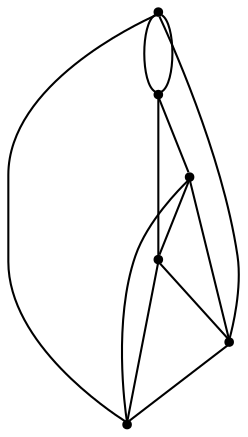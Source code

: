 graph {
  node [shape=point,comment="{\"directed\":false,\"doi\":\"10.1007/978-3-319-27261-0_34\",\"figure\":\"4 (2)\"}"]

  v0 [pos="1237.2730680963537,349.0438073779558"]
  v1 [pos="1224.0637507053418,351.41918719727346"]
  v2 [pos="1229.9116277447206,366.2089088327658"]
  v3 [pos="1358.2539434543035,205.78622331514362"]
  v4 [pos="1229.9116277447206,334.12487566127555"]
  v5 [pos="1101.5661644084616,205.78622331514367"]

  v0 -- v1 [id="-1",pos="1237.2730680963537,349.0438073779558 1236.4975084914001,354.73302261976414 1233.2967298768801,355.5196837489268 1229.9125497767773,355.5196837489268 1227.4863435049574,355.5196837489268 1225.1546223123644,355.11592764863923 1224.0637507053418,351.41918719727346"]
  v5 -- v2 [id="-2",pos="1101.5661644084616,205.78622331514367 1101.5670864405183,232.52661365619974 1101.5670864405183,232.52661365619974 1101.5670864405183,232.52661365619974 1101.5670864405183,259.2597152642065 1101.5670864405183,312.7342166670286 1112.264693126672,339.47149916225885 1122.9539061416895,366.20876576057947 1144.348865160326,366.20876576057947 1165.7398816970654,366.20876576057947 1187.1265742214014,366.20876576057947 1208.5174635813053,366.20876576057947 1219.2191399261915,366.20876576057947 1229.9116277447206,366.2089088327658 1229.9116277447206,366.2089088327658 1229.9116277447206,366.2089088327658"]
  v4 -- v2 [id="-3",pos="1229.9116277447206,334.12487566127555 1229.9116277447206,366.2089088327658 1229.9116277447206,366.2089088327658 1229.9116277447206,366.2089088327658"]
  v4 -- v5 [id="-6",pos="1229.9116277447206,334.12487566127555 1101.5661644084616,205.78622331514367 1101.5661644084616,205.78622331514367 1101.5661644084616,205.78622331514367"]
  v0 -- v3 [id="-7",pos="1237.2730680963537,349.0438073779558 1358.2539434543035,205.78622331514362 1358.2539434543035,205.78622331514362 1358.2539434543035,205.78622331514362"]
  v0 -- v4 [id="-8",pos="1237.2730680963537,349.0438073779558 1229.9116277447206,334.12487566127555 1229.9116277447206,334.12487566127555 1229.9116277447206,334.12487566127555"]
  v2 -- v3 [id="-9",pos="1229.9116277447206,366.2089088327658 1240.6017627917947,366.21294664780294 1240.6017627917947,366.21294664780294 1240.6017627917947,366.21294664780294 1251.299242301113,366.21294664780294 1272.694328496585,366.21294664780294 1294.0853450333243,366.21294664780294 1315.4762343932282,366.21294664780294 1336.8629269175642,366.21294664780294 1347.5605336037179,339.4756800494823 1358.258013113036,312.73841345116165 1358.258013113036,259.26388025452036 1358.258013113036,232.52661365619974 1358.258013113036,205.7851820675652 1358.258013113036,232.52661365619974 1358.258013113036,232.52661365619974 1358.2539434543035,205.78622331514362 1358.2539434543035,205.78622331514362 1358.2539434543035,205.78622331514362"]
  v1 -- v5 [id="-10",pos="1224.0637507053418,351.41918719727346 1101.5661644084616,205.78622331514367 1101.5661644084616,205.78622331514367 1101.5661644084616,205.78622331514367"]
  v2 -- v1 [id="-11",pos="1229.9116277447206,366.2089088327658 1224.0637507053418,351.41918719727346 1224.0637507053418,351.41918719727346 1224.0637507053418,351.41918719727346"]
  v5 -- v3 [id="-14",pos="1101.5661644084616,205.78622331514367 1358.2539434543035,205.78622331514362 1358.2539434543035,205.78622331514362 1358.2539434543035,205.78622331514362"]
  v1 -- v0 [id="-15",pos="1224.0637507053418,351.41918719727346 1214.5656921163759,351.49199434136335 1208.5174635813053,343.5137876261183 1208.5174635813053,334.12487566127555 1208.5174635813053,322.3106421823107 1218.0940064634449,312.7342166670286 1229.9125497767773,312.7342166670286 1241.7226994189734,312.7342166670286 1251.299242301113,322.3106421823107 1251.299242301113,334.12487566127555 1251.299242301113,342.5537588230324 1246.4246564153552,349.84568033415394 1237.2730680963537,349.0438073779558"]
  v3 -- v4 [id="-16",pos="1358.2539434543035,205.78622331514362 1229.9116277447206,334.12487566127555 1229.9116277447206,334.12487566127555 1229.9116277447206,334.12487566127555"]
}